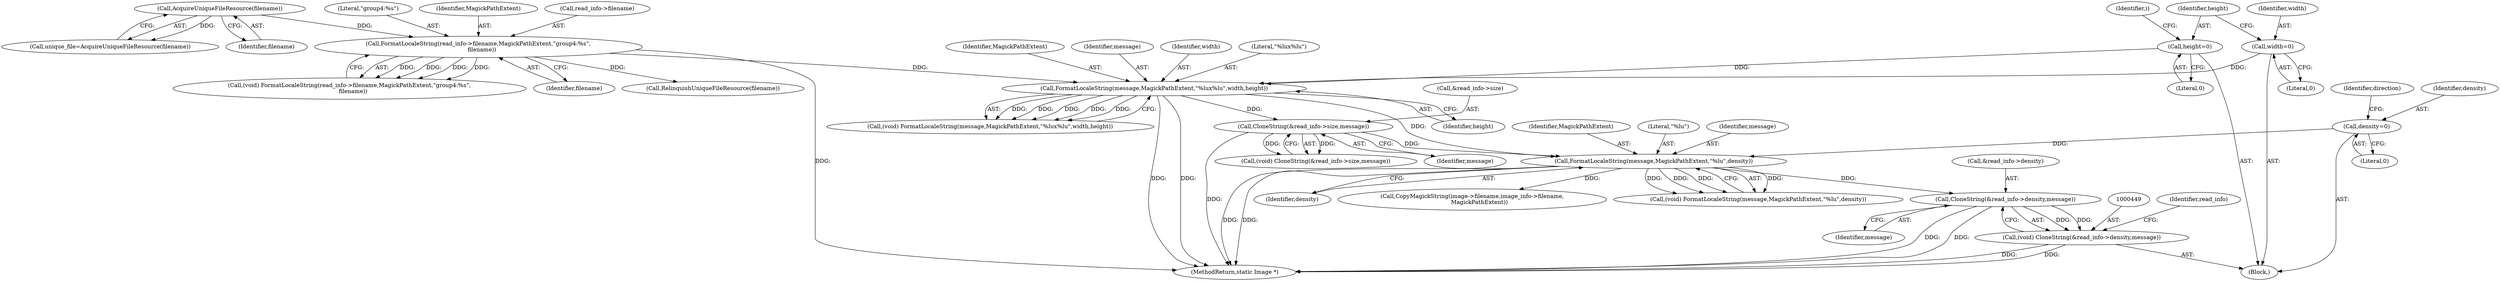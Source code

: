digraph "0_ImageMagick_6b6bff054d569a77973f2140c0e86366e6168a6c@pointer" {
"1000450" [label="(Call,CloneString(&read_info->density,message))"];
"1000443" [label="(Call,FormatLocaleString(message,MagickPathExtent,\"%lu\",density))"];
"1000435" [label="(Call,CloneString(&read_info->size,message))"];
"1000427" [label="(Call,FormatLocaleString(message,MagickPathExtent,\"%lux%lu\",width,height))"];
"1000418" [label="(Call,FormatLocaleString(read_info->filename,MagickPathExtent,\"group4:%s\",\n    filename))"];
"1000356" [label="(Call,AcquireUniqueFileResource(filename))"];
"1000210" [label="(Call,width=0)"];
"1000213" [label="(Call,height=0)"];
"1000195" [label="(Call,density=0)"];
"1000448" [label="(Call,(void) CloneString(&read_info->density,message))"];
"1000423" [label="(Literal,\"group4:%s\")"];
"1000354" [label="(Call,unique_file=AcquireUniqueFileResource(filename))"];
"1000430" [label="(Literal,\"%lux%lu\")"];
"1000197" [label="(Literal,0)"];
"1000357" [label="(Identifier,filename)"];
"1000422" [label="(Identifier,MagickPathExtent)"];
"1000215" [label="(Literal,0)"];
"1000433" [label="(Call,(void) CloneString(&read_info->size,message))"];
"1000424" [label="(Identifier,filename)"];
"1000448" [label="(Call,(void) CloneString(&read_info->density,message))"];
"1000213" [label="(Call,height=0)"];
"1000425" [label="(Call,(void) FormatLocaleString(message,MagickPathExtent,\"%lux%lu\",width,height))"];
"1000199" [label="(Identifier,direction)"];
"1000416" [label="(Call,(void) FormatLocaleString(read_info->filename,MagickPathExtent,\"group4:%s\",\n    filename))"];
"1000447" [label="(Identifier,density)"];
"1000435" [label="(Call,CloneString(&read_info->size,message))"];
"1000211" [label="(Identifier,width)"];
"1000214" [label="(Identifier,height)"];
"1000444" [label="(Identifier,message)"];
"1000450" [label="(Call,CloneString(&read_info->density,message))"];
"1000418" [label="(Call,FormatLocaleString(read_info->filename,MagickPathExtent,\"group4:%s\",\n    filename))"];
"1000445" [label="(Identifier,MagickPathExtent)"];
"1000458" [label="(Identifier,read_info)"];
"1000196" [label="(Identifier,density)"];
"1000443" [label="(Call,FormatLocaleString(message,MagickPathExtent,\"%lu\",density))"];
"1000440" [label="(Identifier,message)"];
"1000210" [label="(Call,width=0)"];
"1000419" [label="(Call,read_info->filename)"];
"1000451" [label="(Call,&read_info->density)"];
"1000427" [label="(Call,FormatLocaleString(message,MagickPathExtent,\"%lux%lu\",width,height))"];
"1000477" [label="(Call,CopyMagickString(image->filename,image_info->filename,\n        MagickPathExtent))"];
"1000432" [label="(Identifier,height)"];
"1000429" [label="(Identifier,MagickPathExtent)"];
"1000195" [label="(Call,density=0)"];
"1000428" [label="(Identifier,message)"];
"1000218" [label="(Identifier,i)"];
"1000431" [label="(Identifier,width)"];
"1000212" [label="(Literal,0)"];
"1000356" [label="(Call,AcquireUniqueFileResource(filename))"];
"1000436" [label="(Call,&read_info->size)"];
"1000446" [label="(Literal,\"%lu\")"];
"1000513" [label="(MethodReturn,static Image *)"];
"1000106" [label="(Block,)"];
"1000509" [label="(Call,RelinquishUniqueFileResource(filename))"];
"1000441" [label="(Call,(void) FormatLocaleString(message,MagickPathExtent,\"%lu\",density))"];
"1000455" [label="(Identifier,message)"];
"1000450" -> "1000448"  [label="AST: "];
"1000450" -> "1000455"  [label="CFG: "];
"1000451" -> "1000450"  [label="AST: "];
"1000455" -> "1000450"  [label="AST: "];
"1000448" -> "1000450"  [label="CFG: "];
"1000450" -> "1000513"  [label="DDG: "];
"1000450" -> "1000513"  [label="DDG: "];
"1000450" -> "1000448"  [label="DDG: "];
"1000450" -> "1000448"  [label="DDG: "];
"1000443" -> "1000450"  [label="DDG: "];
"1000443" -> "1000441"  [label="AST: "];
"1000443" -> "1000447"  [label="CFG: "];
"1000444" -> "1000443"  [label="AST: "];
"1000445" -> "1000443"  [label="AST: "];
"1000446" -> "1000443"  [label="AST: "];
"1000447" -> "1000443"  [label="AST: "];
"1000441" -> "1000443"  [label="CFG: "];
"1000443" -> "1000513"  [label="DDG: "];
"1000443" -> "1000513"  [label="DDG: "];
"1000443" -> "1000441"  [label="DDG: "];
"1000443" -> "1000441"  [label="DDG: "];
"1000443" -> "1000441"  [label="DDG: "];
"1000443" -> "1000441"  [label="DDG: "];
"1000435" -> "1000443"  [label="DDG: "];
"1000427" -> "1000443"  [label="DDG: "];
"1000195" -> "1000443"  [label="DDG: "];
"1000443" -> "1000477"  [label="DDG: "];
"1000435" -> "1000433"  [label="AST: "];
"1000435" -> "1000440"  [label="CFG: "];
"1000436" -> "1000435"  [label="AST: "];
"1000440" -> "1000435"  [label="AST: "];
"1000433" -> "1000435"  [label="CFG: "];
"1000435" -> "1000513"  [label="DDG: "];
"1000435" -> "1000433"  [label="DDG: "];
"1000435" -> "1000433"  [label="DDG: "];
"1000427" -> "1000435"  [label="DDG: "];
"1000427" -> "1000425"  [label="AST: "];
"1000427" -> "1000432"  [label="CFG: "];
"1000428" -> "1000427"  [label="AST: "];
"1000429" -> "1000427"  [label="AST: "];
"1000430" -> "1000427"  [label="AST: "];
"1000431" -> "1000427"  [label="AST: "];
"1000432" -> "1000427"  [label="AST: "];
"1000425" -> "1000427"  [label="CFG: "];
"1000427" -> "1000513"  [label="DDG: "];
"1000427" -> "1000513"  [label="DDG: "];
"1000427" -> "1000425"  [label="DDG: "];
"1000427" -> "1000425"  [label="DDG: "];
"1000427" -> "1000425"  [label="DDG: "];
"1000427" -> "1000425"  [label="DDG: "];
"1000427" -> "1000425"  [label="DDG: "];
"1000418" -> "1000427"  [label="DDG: "];
"1000210" -> "1000427"  [label="DDG: "];
"1000213" -> "1000427"  [label="DDG: "];
"1000418" -> "1000416"  [label="AST: "];
"1000418" -> "1000424"  [label="CFG: "];
"1000419" -> "1000418"  [label="AST: "];
"1000422" -> "1000418"  [label="AST: "];
"1000423" -> "1000418"  [label="AST: "];
"1000424" -> "1000418"  [label="AST: "];
"1000416" -> "1000418"  [label="CFG: "];
"1000418" -> "1000513"  [label="DDG: "];
"1000418" -> "1000416"  [label="DDG: "];
"1000418" -> "1000416"  [label="DDG: "];
"1000418" -> "1000416"  [label="DDG: "];
"1000418" -> "1000416"  [label="DDG: "];
"1000356" -> "1000418"  [label="DDG: "];
"1000418" -> "1000509"  [label="DDG: "];
"1000356" -> "1000354"  [label="AST: "];
"1000356" -> "1000357"  [label="CFG: "];
"1000357" -> "1000356"  [label="AST: "];
"1000354" -> "1000356"  [label="CFG: "];
"1000356" -> "1000354"  [label="DDG: "];
"1000210" -> "1000106"  [label="AST: "];
"1000210" -> "1000212"  [label="CFG: "];
"1000211" -> "1000210"  [label="AST: "];
"1000212" -> "1000210"  [label="AST: "];
"1000214" -> "1000210"  [label="CFG: "];
"1000213" -> "1000106"  [label="AST: "];
"1000213" -> "1000215"  [label="CFG: "];
"1000214" -> "1000213"  [label="AST: "];
"1000215" -> "1000213"  [label="AST: "];
"1000218" -> "1000213"  [label="CFG: "];
"1000195" -> "1000106"  [label="AST: "];
"1000195" -> "1000197"  [label="CFG: "];
"1000196" -> "1000195"  [label="AST: "];
"1000197" -> "1000195"  [label="AST: "];
"1000199" -> "1000195"  [label="CFG: "];
"1000448" -> "1000106"  [label="AST: "];
"1000449" -> "1000448"  [label="AST: "];
"1000458" -> "1000448"  [label="CFG: "];
"1000448" -> "1000513"  [label="DDG: "];
"1000448" -> "1000513"  [label="DDG: "];
}
